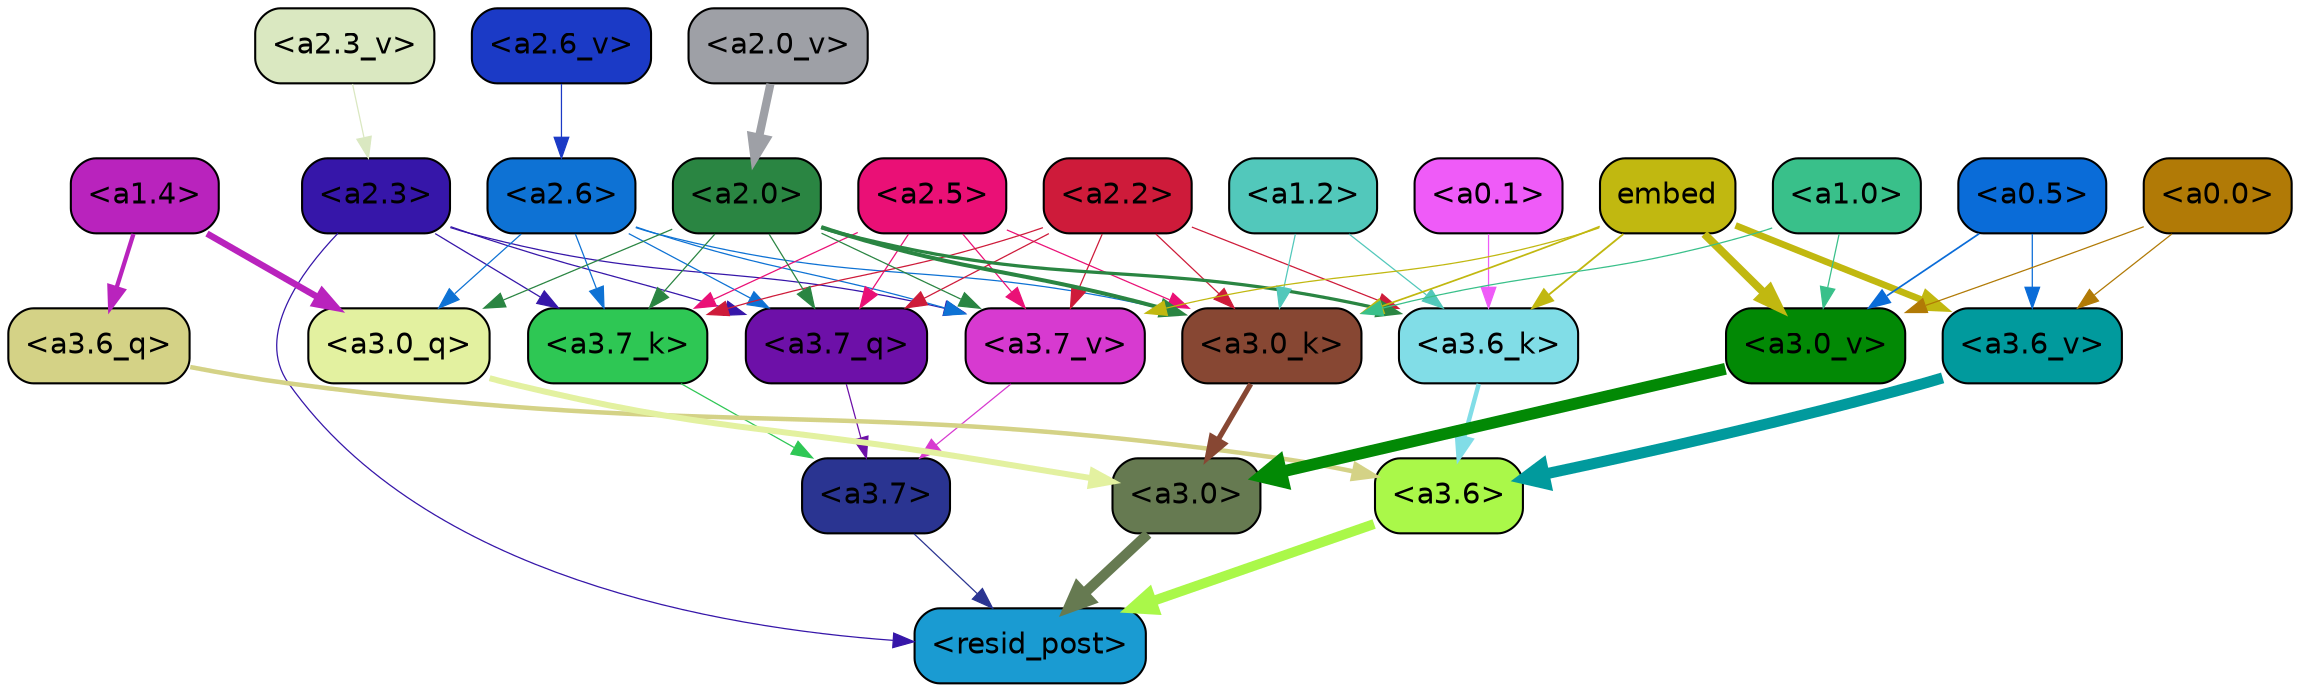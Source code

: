 strict digraph "" {
	graph [bgcolor=transparent,
		layout=dot,
		overlap=false,
		splines=true
	];
	"<a3.7>"	[color=black,
		fillcolor="#2a3491",
		fontname=Helvetica,
		shape=box,
		style="filled, rounded"];
	"<resid_post>"	[color=black,
		fillcolor="#1a9bd2",
		fontname=Helvetica,
		shape=box,
		style="filled, rounded"];
	"<a3.7>" -> "<resid_post>"	[color="#2a3491",
		penwidth=0.6];
	"<a3.6>"	[color=black,
		fillcolor="#aaf849",
		fontname=Helvetica,
		shape=box,
		style="filled, rounded"];
	"<a3.6>" -> "<resid_post>"	[color="#aaf849",
		penwidth=4.751592040061951];
	"<a3.0>"	[color=black,
		fillcolor="#667a51",
		fontname=Helvetica,
		shape=box,
		style="filled, rounded"];
	"<a3.0>" -> "<resid_post>"	[color="#667a51",
		penwidth=4.904066681861877];
	"<a2.3>"	[color=black,
		fillcolor="#3616a9",
		fontname=Helvetica,
		shape=box,
		style="filled, rounded"];
	"<a2.3>" -> "<resid_post>"	[color="#3616a9",
		penwidth=0.6];
	"<a3.7_q>"	[color=black,
		fillcolor="#6d10a8",
		fontname=Helvetica,
		shape=box,
		style="filled, rounded"];
	"<a2.3>" -> "<a3.7_q>"	[color="#3616a9",
		penwidth=0.6];
	"<a3.7_k>"	[color=black,
		fillcolor="#2ec754",
		fontname=Helvetica,
		shape=box,
		style="filled, rounded"];
	"<a2.3>" -> "<a3.7_k>"	[color="#3616a9",
		penwidth=0.6069068089127541];
	"<a3.7_v>"	[color=black,
		fillcolor="#d73ad0",
		fontname=Helvetica,
		shape=box,
		style="filled, rounded"];
	"<a2.3>" -> "<a3.7_v>"	[color="#3616a9",
		penwidth=0.6];
	"<a3.7_q>" -> "<a3.7>"	[color="#6d10a8",
		penwidth=0.6];
	"<a3.6_q>"	[color=black,
		fillcolor="#d4d286",
		fontname=Helvetica,
		shape=box,
		style="filled, rounded"];
	"<a3.6_q>" -> "<a3.6>"	[color="#d4d286",
		penwidth=2.160832464694977];
	"<a3.0_q>"	[color=black,
		fillcolor="#e3f1a0",
		fontname=Helvetica,
		shape=box,
		style="filled, rounded"];
	"<a3.0_q>" -> "<a3.0>"	[color="#e3f1a0",
		penwidth=2.870753765106201];
	"<a3.7_k>" -> "<a3.7>"	[color="#2ec754",
		penwidth=0.6];
	"<a3.6_k>"	[color=black,
		fillcolor="#81dde7",
		fontname=Helvetica,
		shape=box,
		style="filled, rounded"];
	"<a3.6_k>" -> "<a3.6>"	[color="#81dde7",
		penwidth=2.13908451795578];
	"<a3.0_k>"	[color=black,
		fillcolor="#874733",
		fontname=Helvetica,
		shape=box,
		style="filled, rounded"];
	"<a3.0_k>" -> "<a3.0>"	[color="#874733",
		penwidth=2.520303964614868];
	"<a3.7_v>" -> "<a3.7>"	[color="#d73ad0",
		penwidth=0.6];
	"<a3.6_v>"	[color=black,
		fillcolor="#019a9d",
		fontname=Helvetica,
		shape=box,
		style="filled, rounded"];
	"<a3.6_v>" -> "<a3.6>"	[color="#019a9d",
		penwidth=5.297133803367615];
	"<a3.0_v>"	[color=black,
		fillcolor="#028905",
		fontname=Helvetica,
		shape=box,
		style="filled, rounded"];
	"<a3.0_v>" -> "<a3.0>"	[color="#028905",
		penwidth=5.680712580680847];
	"<a2.6>"	[color=black,
		fillcolor="#0e72d4",
		fontname=Helvetica,
		shape=box,
		style="filled, rounded"];
	"<a2.6>" -> "<a3.7_q>"	[color="#0e72d4",
		penwidth=0.6];
	"<a2.6>" -> "<a3.0_q>"	[color="#0e72d4",
		penwidth=0.6];
	"<a2.6>" -> "<a3.7_k>"	[color="#0e72d4",
		penwidth=0.6];
	"<a2.6>" -> "<a3.0_k>"	[color="#0e72d4",
		penwidth=0.6];
	"<a2.6>" -> "<a3.7_v>"	[color="#0e72d4",
		penwidth=0.6];
	"<a2.5>"	[color=black,
		fillcolor="#ea1076",
		fontname=Helvetica,
		shape=box,
		style="filled, rounded"];
	"<a2.5>" -> "<a3.7_q>"	[color="#ea1076",
		penwidth=0.6];
	"<a2.5>" -> "<a3.7_k>"	[color="#ea1076",
		penwidth=0.6];
	"<a2.5>" -> "<a3.0_k>"	[color="#ea1076",
		penwidth=0.6];
	"<a2.5>" -> "<a3.7_v>"	[color="#ea1076",
		penwidth=0.6];
	"<a2.2>"	[color=black,
		fillcolor="#ce1b3a",
		fontname=Helvetica,
		shape=box,
		style="filled, rounded"];
	"<a2.2>" -> "<a3.7_q>"	[color="#ce1b3a",
		penwidth=0.6];
	"<a2.2>" -> "<a3.7_k>"	[color="#ce1b3a",
		penwidth=0.6];
	"<a2.2>" -> "<a3.6_k>"	[color="#ce1b3a",
		penwidth=0.6];
	"<a2.2>" -> "<a3.0_k>"	[color="#ce1b3a",
		penwidth=0.6];
	"<a2.2>" -> "<a3.7_v>"	[color="#ce1b3a",
		penwidth=0.6];
	"<a2.0>"	[color=black,
		fillcolor="#2a8542",
		fontname=Helvetica,
		shape=box,
		style="filled, rounded"];
	"<a2.0>" -> "<a3.7_q>"	[color="#2a8542",
		penwidth=0.6];
	"<a2.0>" -> "<a3.0_q>"	[color="#2a8542",
		penwidth=0.6];
	"<a2.0>" -> "<a3.7_k>"	[color="#2a8542",
		penwidth=0.6];
	"<a2.0>" -> "<a3.6_k>"	[color="#2a8542",
		penwidth=1.564806342124939];
	"<a2.0>" -> "<a3.0_k>"	[color="#2a8542",
		penwidth=1.9353990852832794];
	"<a2.0>" -> "<a3.7_v>"	[color="#2a8542",
		penwidth=0.6];
	"<a1.4>"	[color=black,
		fillcolor="#b923bd",
		fontname=Helvetica,
		shape=box,
		style="filled, rounded"];
	"<a1.4>" -> "<a3.6_q>"	[color="#b923bd",
		penwidth=2.0727532356977463];
	"<a1.4>" -> "<a3.0_q>"	[color="#b923bd",
		penwidth=3.1279823780059814];
	"<a1.2>"	[color=black,
		fillcolor="#52c8bb",
		fontname=Helvetica,
		shape=box,
		style="filled, rounded"];
	"<a1.2>" -> "<a3.6_k>"	[color="#52c8bb",
		penwidth=0.6];
	"<a1.2>" -> "<a3.0_k>"	[color="#52c8bb",
		penwidth=0.6];
	"<a0.1>"	[color=black,
		fillcolor="#ef5bf8",
		fontname=Helvetica,
		shape=box,
		style="filled, rounded"];
	"<a0.1>" -> "<a3.6_k>"	[color="#ef5bf8",
		penwidth=0.6];
	embed	[color=black,
		fillcolor="#c1b810",
		fontname=Helvetica,
		shape=box,
		style="filled, rounded"];
	embed -> "<a3.6_k>"	[color="#c1b810",
		penwidth=0.8915999233722687];
	embed -> "<a3.0_k>"	[color="#c1b810",
		penwidth=0.832088902592659];
	embed -> "<a3.7_v>"	[color="#c1b810",
		penwidth=0.6];
	embed -> "<a3.6_v>"	[color="#c1b810",
		penwidth=3.1840110421180725];
	embed -> "<a3.0_v>"	[color="#c1b810",
		penwidth=3.8132747188210487];
	"<a1.0>"	[color=black,
		fillcolor="#39c08a",
		fontname=Helvetica,
		shape=box,
		style="filled, rounded"];
	"<a1.0>" -> "<a3.0_k>"	[color="#39c08a",
		penwidth=0.6];
	"<a1.0>" -> "<a3.0_v>"	[color="#39c08a",
		penwidth=0.6];
	"<a0.5>"	[color=black,
		fillcolor="#0a6cd8",
		fontname=Helvetica,
		shape=box,
		style="filled, rounded"];
	"<a0.5>" -> "<a3.6_v>"	[color="#0a6cd8",
		penwidth=0.6];
	"<a0.5>" -> "<a3.0_v>"	[color="#0a6cd8",
		penwidth=0.8331108838319778];
	"<a0.0>"	[color=black,
		fillcolor="#b17a06",
		fontname=Helvetica,
		shape=box,
		style="filled, rounded"];
	"<a0.0>" -> "<a3.6_v>"	[color="#b17a06",
		penwidth=0.6];
	"<a0.0>" -> "<a3.0_v>"	[color="#b17a06",
		penwidth=0.6];
	"<a2.6_v>"	[color=black,
		fillcolor="#1b3ac6",
		fontname=Helvetica,
		shape=box,
		style="filled, rounded"];
	"<a2.6_v>" -> "<a2.6>"	[color="#1b3ac6",
		penwidth=0.6];
	"<a2.3_v>"	[color=black,
		fillcolor="#dae8c1",
		fontname=Helvetica,
		shape=box,
		style="filled, rounded"];
	"<a2.3_v>" -> "<a2.3>"	[color="#dae8c1",
		penwidth=0.6];
	"<a2.0_v>"	[color=black,
		fillcolor="#9ea0a6",
		fontname=Helvetica,
		shape=box,
		style="filled, rounded"];
	"<a2.0_v>" -> "<a2.0>"	[color="#9ea0a6",
		penwidth=3.9621697664260864];
}
